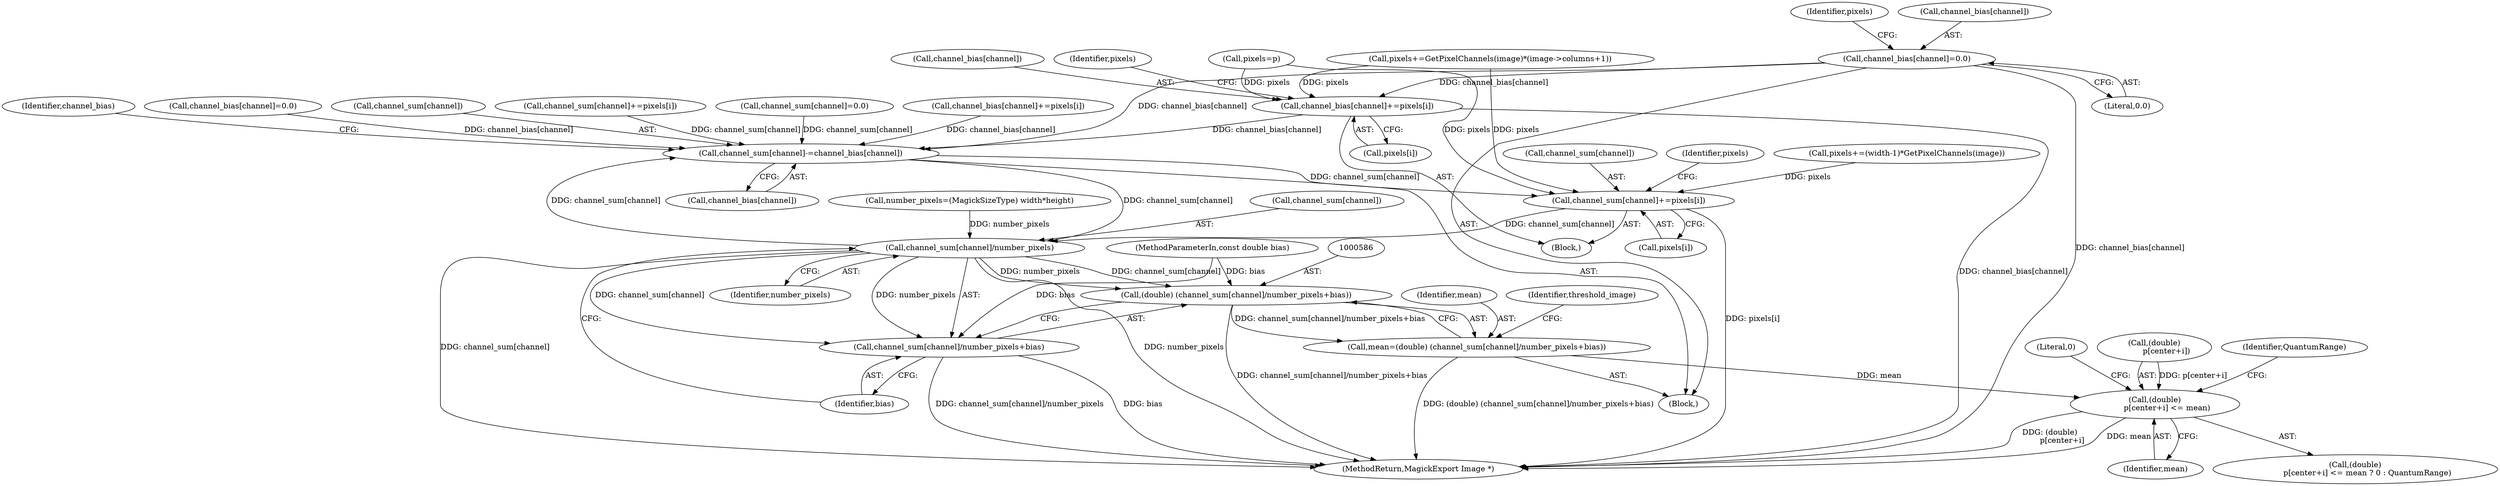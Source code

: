 digraph "0_ImageMagick6_604588fc35c7585abb7a9e71f69bb82e4389fefc@array" {
"1000531" [label="(Call,channel_bias[channel]=0.0)"];
"1000524" [label="(Call,channel_sum[channel]-=channel_bias[channel])"];
"1000566" [label="(Call,channel_sum[channel]+=pixels[i])"];
"1000588" [label="(Call,channel_sum[channel]/number_pixels)"];
"1000585" [label="(Call,(double) (channel_sum[channel]/number_pixels+bias))"];
"1000583" [label="(Call,mean=(double) (channel_sum[channel]/number_pixels+bias))"];
"1000600" [label="(Call,(double)\n          p[center+i] <= mean)"];
"1000587" [label="(Call,channel_sum[channel]/number_pixels+bias)"];
"1000551" [label="(Call,channel_bias[channel]+=pixels[i])"];
"1000478" [label="(Block,)"];
"1000587" [label="(Call,channel_sum[channel]/number_pixels+bias)"];
"1000570" [label="(Call,pixels[i])"];
"1000567" [label="(Call,channel_sum[channel])"];
"1000573" [label="(Call,pixels+=GetPixelChannels(image)*(image->columns+1))"];
"1000609" [label="(Literal,0)"];
"1000552" [label="(Call,channel_bias[channel])"];
"1000593" [label="(Identifier,bias)"];
"1000608" [label="(Identifier,mean)"];
"1000592" [label="(Identifier,number_pixels)"];
"1000559" [label="(Identifier,pixels)"];
"1000601" [label="(Call,(double)\n          p[center+i])"];
"1000551" [label="(Call,channel_bias[channel]+=pixels[i])"];
"1000524" [label="(Call,channel_sum[channel]-=channel_bias[channel])"];
"1000106" [label="(MethodParameterIn,const double bias)"];
"1000600" [label="(Call,(double)\n          p[center+i] <= mean)"];
"1000537" [label="(Identifier,pixels)"];
"1000682" [label="(MethodReturn,MagickExport Image *)"];
"1000588" [label="(Call,channel_sum[channel]/number_pixels)"];
"1000583" [label="(Call,mean=(double) (channel_sum[channel]/number_pixels+bias))"];
"1000525" [label="(Call,channel_sum[channel])"];
"1000595" [label="(Identifier,threshold_image)"];
"1000433" [label="(Call,channel_sum[channel]+=pixels[i])"];
"1000532" [label="(Call,channel_bias[channel])"];
"1000536" [label="(Call,pixels=p)"];
"1000204" [label="(Call,number_pixels=(MagickSizeType) width*height)"];
"1000574" [label="(Identifier,pixels)"];
"1000555" [label="(Call,pixels[i])"];
"1000584" [label="(Identifier,mean)"];
"1000558" [label="(Call,pixels+=(width-1)*GetPixelChannels(image))"];
"1000528" [label="(Call,channel_bias[channel])"];
"1000389" [label="(Call,channel_sum[channel]=0.0)"];
"1000426" [label="(Call,channel_bias[channel]+=pixels[i])"];
"1000566" [label="(Call,channel_sum[channel]+=pixels[i])"];
"1000599" [label="(Call,(double)\n          p[center+i] <= mean ? 0 : QuantumRange)"];
"1000535" [label="(Literal,0.0)"];
"1000610" [label="(Identifier,QuantumRange)"];
"1000585" [label="(Call,(double) (channel_sum[channel]/number_pixels+bias))"];
"1000533" [label="(Identifier,channel_bias)"];
"1000550" [label="(Block,)"];
"1000531" [label="(Call,channel_bias[channel]=0.0)"];
"1000384" [label="(Call,channel_bias[channel]=0.0)"];
"1000589" [label="(Call,channel_sum[channel])"];
"1000531" -> "1000478"  [label="AST: "];
"1000531" -> "1000535"  [label="CFG: "];
"1000532" -> "1000531"  [label="AST: "];
"1000535" -> "1000531"  [label="AST: "];
"1000537" -> "1000531"  [label="CFG: "];
"1000531" -> "1000682"  [label="DDG: channel_bias[channel]"];
"1000531" -> "1000524"  [label="DDG: channel_bias[channel]"];
"1000531" -> "1000551"  [label="DDG: channel_bias[channel]"];
"1000524" -> "1000478"  [label="AST: "];
"1000524" -> "1000528"  [label="CFG: "];
"1000525" -> "1000524"  [label="AST: "];
"1000528" -> "1000524"  [label="AST: "];
"1000533" -> "1000524"  [label="CFG: "];
"1000426" -> "1000524"  [label="DDG: channel_bias[channel]"];
"1000384" -> "1000524"  [label="DDG: channel_bias[channel]"];
"1000551" -> "1000524"  [label="DDG: channel_bias[channel]"];
"1000588" -> "1000524"  [label="DDG: channel_sum[channel]"];
"1000433" -> "1000524"  [label="DDG: channel_sum[channel]"];
"1000389" -> "1000524"  [label="DDG: channel_sum[channel]"];
"1000524" -> "1000566"  [label="DDG: channel_sum[channel]"];
"1000524" -> "1000588"  [label="DDG: channel_sum[channel]"];
"1000566" -> "1000550"  [label="AST: "];
"1000566" -> "1000570"  [label="CFG: "];
"1000567" -> "1000566"  [label="AST: "];
"1000570" -> "1000566"  [label="AST: "];
"1000574" -> "1000566"  [label="CFG: "];
"1000566" -> "1000682"  [label="DDG: pixels[i]"];
"1000558" -> "1000566"  [label="DDG: pixels"];
"1000573" -> "1000566"  [label="DDG: pixels"];
"1000536" -> "1000566"  [label="DDG: pixels"];
"1000566" -> "1000588"  [label="DDG: channel_sum[channel]"];
"1000588" -> "1000587"  [label="AST: "];
"1000588" -> "1000592"  [label="CFG: "];
"1000589" -> "1000588"  [label="AST: "];
"1000592" -> "1000588"  [label="AST: "];
"1000593" -> "1000588"  [label="CFG: "];
"1000588" -> "1000682"  [label="DDG: channel_sum[channel]"];
"1000588" -> "1000682"  [label="DDG: number_pixels"];
"1000588" -> "1000585"  [label="DDG: channel_sum[channel]"];
"1000588" -> "1000585"  [label="DDG: number_pixels"];
"1000588" -> "1000587"  [label="DDG: channel_sum[channel]"];
"1000588" -> "1000587"  [label="DDG: number_pixels"];
"1000204" -> "1000588"  [label="DDG: number_pixels"];
"1000585" -> "1000583"  [label="AST: "];
"1000585" -> "1000587"  [label="CFG: "];
"1000586" -> "1000585"  [label="AST: "];
"1000587" -> "1000585"  [label="AST: "];
"1000583" -> "1000585"  [label="CFG: "];
"1000585" -> "1000682"  [label="DDG: channel_sum[channel]/number_pixels+bias"];
"1000585" -> "1000583"  [label="DDG: channel_sum[channel]/number_pixels+bias"];
"1000106" -> "1000585"  [label="DDG: bias"];
"1000583" -> "1000478"  [label="AST: "];
"1000584" -> "1000583"  [label="AST: "];
"1000595" -> "1000583"  [label="CFG: "];
"1000583" -> "1000682"  [label="DDG: (double) (channel_sum[channel]/number_pixels+bias)"];
"1000583" -> "1000600"  [label="DDG: mean"];
"1000600" -> "1000599"  [label="AST: "];
"1000600" -> "1000608"  [label="CFG: "];
"1000601" -> "1000600"  [label="AST: "];
"1000608" -> "1000600"  [label="AST: "];
"1000609" -> "1000600"  [label="CFG: "];
"1000610" -> "1000600"  [label="CFG: "];
"1000600" -> "1000682"  [label="DDG: mean"];
"1000600" -> "1000682"  [label="DDG: (double)\n          p[center+i]"];
"1000601" -> "1000600"  [label="DDG: p[center+i]"];
"1000587" -> "1000593"  [label="CFG: "];
"1000593" -> "1000587"  [label="AST: "];
"1000587" -> "1000682"  [label="DDG: channel_sum[channel]/number_pixels"];
"1000587" -> "1000682"  [label="DDG: bias"];
"1000106" -> "1000587"  [label="DDG: bias"];
"1000551" -> "1000550"  [label="AST: "];
"1000551" -> "1000555"  [label="CFG: "];
"1000552" -> "1000551"  [label="AST: "];
"1000555" -> "1000551"  [label="AST: "];
"1000559" -> "1000551"  [label="CFG: "];
"1000551" -> "1000682"  [label="DDG: channel_bias[channel]"];
"1000573" -> "1000551"  [label="DDG: pixels"];
"1000536" -> "1000551"  [label="DDG: pixels"];
}
